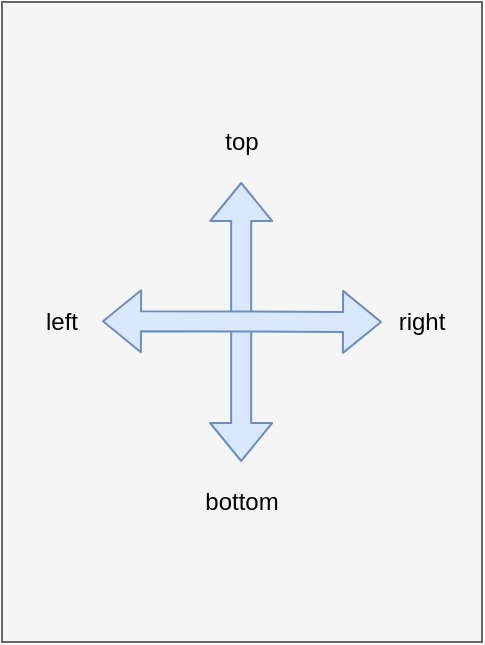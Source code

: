 <mxfile version="13.1.5" type="device"><diagram id="LgjTPwxMQ01JuIyx9_Hg" name="Page-1"><mxGraphModel dx="731" dy="452" grid="1" gridSize="10" guides="1" tooltips="1" connect="1" arrows="1" fold="1" page="1" pageScale="1" pageWidth="850" pageHeight="1100" math="0" shadow="0"><root><mxCell id="0"/><mxCell id="1" parent="0"/><mxCell id="t0PvGvEKLj19Cgtn3Sia-1" value="" style="rounded=0;whiteSpace=wrap;html=1;fillColor=#f5f5f5;strokeColor=#666666;fontColor=#333333;" parent="1" vertex="1"><mxGeometry x="160" y="80" width="240" height="320" as="geometry"/></mxCell><mxCell id="_BvJ3HlQTr7BXtsMeWnQ-4" value="top" style="text;html=1;strokeColor=none;fillColor=none;align=center;verticalAlign=middle;whiteSpace=wrap;rounded=0;" vertex="1" parent="1"><mxGeometry x="260" y="140" width="40" height="20" as="geometry"/></mxCell><mxCell id="_BvJ3HlQTr7BXtsMeWnQ-5" value="bottom" style="text;html=1;strokeColor=none;fillColor=none;align=center;verticalAlign=middle;whiteSpace=wrap;rounded=0;" vertex="1" parent="1"><mxGeometry x="260" y="320" width="40" height="20" as="geometry"/></mxCell><mxCell id="_BvJ3HlQTr7BXtsMeWnQ-6" value="left" style="text;html=1;strokeColor=none;fillColor=none;align=center;verticalAlign=middle;whiteSpace=wrap;rounded=0;" vertex="1" parent="1"><mxGeometry x="170" y="230" width="40" height="20" as="geometry"/></mxCell><mxCell id="_BvJ3HlQTr7BXtsMeWnQ-7" value="right" style="text;html=1;strokeColor=none;fillColor=none;align=center;verticalAlign=middle;whiteSpace=wrap;rounded=0;" vertex="1" parent="1"><mxGeometry x="350" y="230" width="40" height="20" as="geometry"/></mxCell><mxCell id="_BvJ3HlQTr7BXtsMeWnQ-8" value="" style="shape=flexArrow;endArrow=classic;startArrow=classic;html=1;fillColor=#dae8fc;strokeColor=#6c8ebf;" edge="1" parent="1"><mxGeometry width="50" height="50" relative="1" as="geometry"><mxPoint x="279.58" y="310.0" as="sourcePoint"/><mxPoint x="279.58" y="170" as="targetPoint"/></mxGeometry></mxCell><mxCell id="_BvJ3HlQTr7BXtsMeWnQ-9" value="" style="shape=flexArrow;endArrow=classic;startArrow=classic;html=1;fillColor=#dae8fc;strokeColor=#6c8ebf;" edge="1" parent="1"><mxGeometry width="50" height="50" relative="1" as="geometry"><mxPoint x="210.0" y="239.58" as="sourcePoint"/><mxPoint x="350" y="240.0" as="targetPoint"/></mxGeometry></mxCell></root></mxGraphModel></diagram></mxfile>